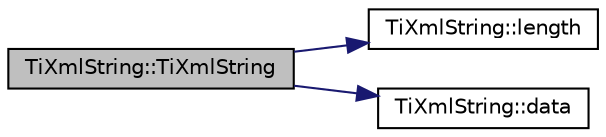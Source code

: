 digraph "TiXmlString::TiXmlString"
{
  edge [fontname="Helvetica",fontsize="10",labelfontname="Helvetica",labelfontsize="10"];
  node [fontname="Helvetica",fontsize="10",shape=record];
  rankdir="LR";
  Node1 [label="TiXmlString::TiXmlString",height=0.2,width=0.4,color="black", fillcolor="grey75", style="filled" fontcolor="black"];
  Node1 -> Node2 [color="midnightblue",fontsize="10",style="solid",fontname="Helvetica"];
  Node2 [label="TiXmlString::length",height=0.2,width=0.4,color="black", fillcolor="white", style="filled",URL="$class_ti_xml_string.html#a3202f27d139a3fac79205f1f3c707727"];
  Node1 -> Node3 [color="midnightblue",fontsize="10",style="solid",fontname="Helvetica"];
  Node3 [label="TiXmlString::data",height=0.2,width=0.4,color="black", fillcolor="white", style="filled",URL="$class_ti_xml_string.html#a00abc60f135c7ca1951c7334cc2c7993"];
}
